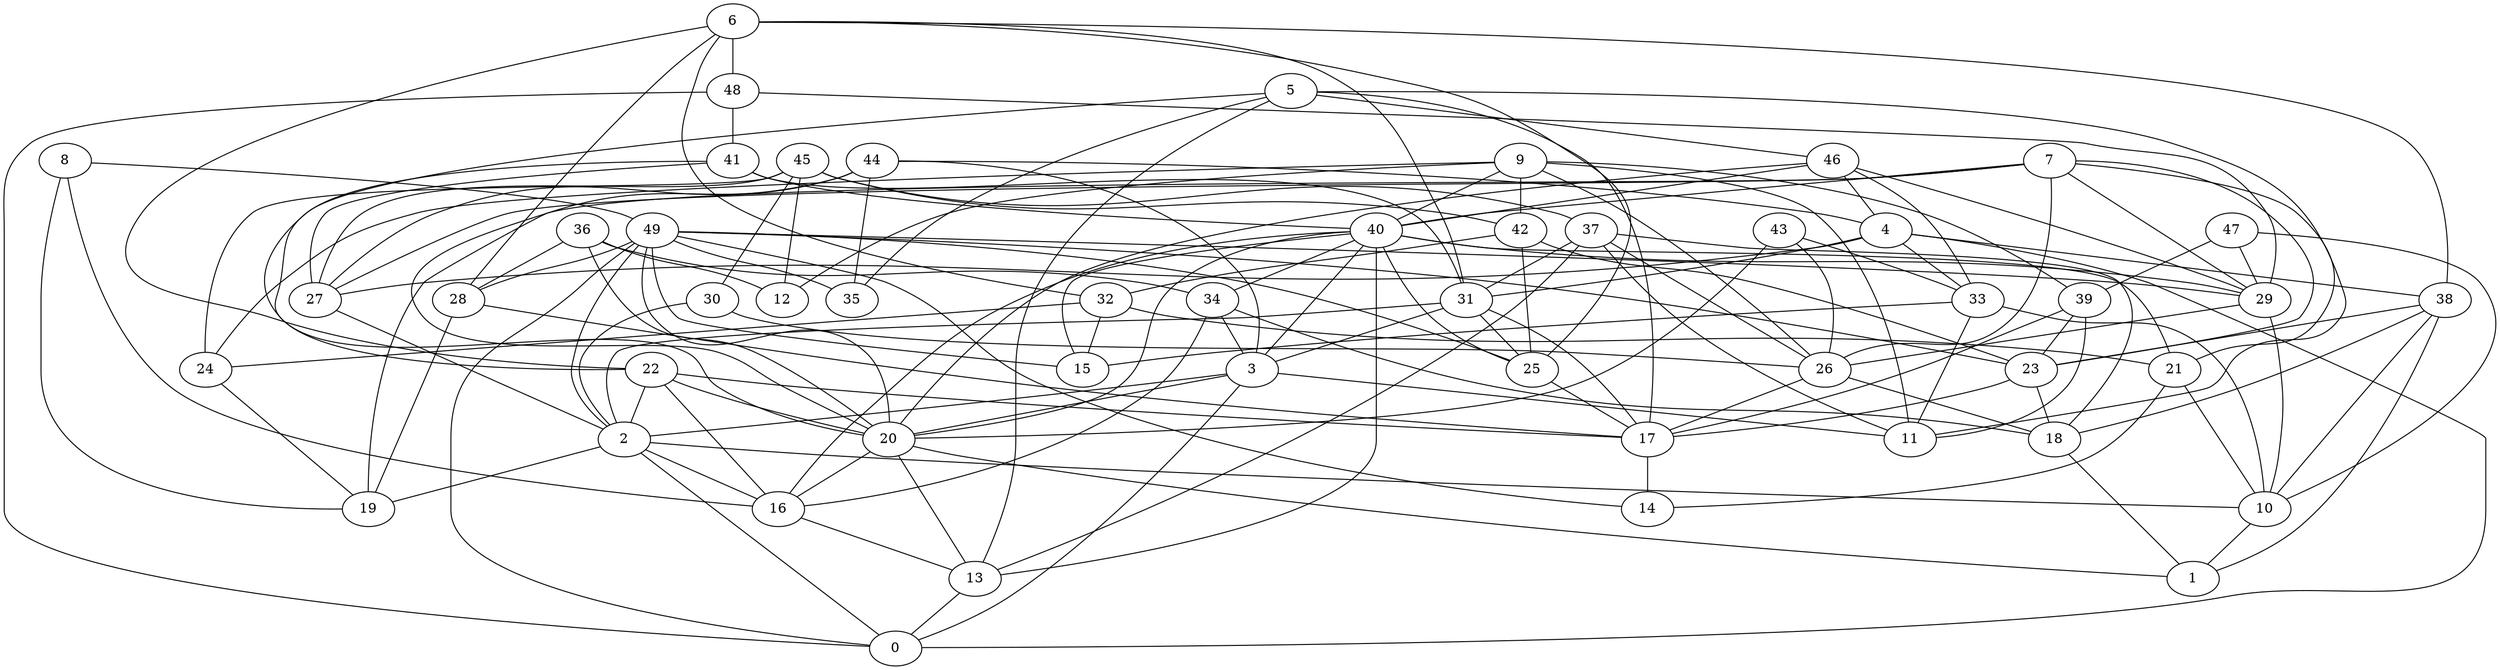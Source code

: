 digraph GG_graph {

subgraph G_graph {
edge [color = black]
"8" -> "19" [dir = none]
"8" -> "16" [dir = none]
"8" -> "49" [dir = none]
"13" -> "0" [dir = none]
"20" -> "1" [dir = none]
"20" -> "16" [dir = none]
"20" -> "13" [dir = none]
"5" -> "20" [dir = none]
"5" -> "35" [dir = none]
"5" -> "13" [dir = none]
"5" -> "46" [dir = none]
"5" -> "17" [dir = none]
"5" -> "11" [dir = none]
"36" -> "12" [dir = none]
"36" -> "28" [dir = none]
"36" -> "20" [dir = none]
"36" -> "34" [dir = none]
"34" -> "18" [dir = none]
"34" -> "3" [dir = none]
"34" -> "16" [dir = none]
"24" -> "19" [dir = none]
"22" -> "20" [dir = none]
"22" -> "16" [dir = none]
"22" -> "2" [dir = none]
"22" -> "17" [dir = none]
"39" -> "11" [dir = none]
"39" -> "23" [dir = none]
"39" -> "17" [dir = none]
"23" -> "17" [dir = none]
"21" -> "10" [dir = none]
"21" -> "14" [dir = none]
"43" -> "20" [dir = none]
"43" -> "33" [dir = none]
"43" -> "26" [dir = none]
"4" -> "0" [dir = none]
"4" -> "27" [dir = none]
"4" -> "31" [dir = none]
"4" -> "38" [dir = none]
"4" -> "33" [dir = none]
"32" -> "15" [dir = none]
"32" -> "24" [dir = none]
"32" -> "21" [dir = none]
"26" -> "18" [dir = none]
"37" -> "13" [dir = none]
"37" -> "18" [dir = none]
"37" -> "26" [dir = none]
"37" -> "31" [dir = none]
"37" -> "11" [dir = none]
"16" -> "13" [dir = none]
"47" -> "39" [dir = none]
"47" -> "10" [dir = none]
"47" -> "29" [dir = none]
"6" -> "32" [dir = none]
"6" -> "48" [dir = none]
"6" -> "31" [dir = none]
"6" -> "28" [dir = none]
"6" -> "38" [dir = none]
"6" -> "25" [dir = none]
"6" -> "22" [dir = none]
"30" -> "26" [dir = none]
"30" -> "2" [dir = none]
"3" -> "20" [dir = none]
"3" -> "11" [dir = none]
"3" -> "2" [dir = none]
"3" -> "0" [dir = none]
"45" -> "30" [dir = none]
"45" -> "42" [dir = none]
"45" -> "12" [dir = none]
"45" -> "27" [dir = none]
"45" -> "37" [dir = none]
"45" -> "24" [dir = none]
"27" -> "2" [dir = none]
"28" -> "17" [dir = none]
"28" -> "19" [dir = none]
"41" -> "40" [dir = none]
"41" -> "22" [dir = none]
"41" -> "31" [dir = none]
"41" -> "27" [dir = none]
"7" -> "23" [dir = none]
"7" -> "26" [dir = none]
"7" -> "19" [dir = none]
"7" -> "21" [dir = none]
"7" -> "40" [dir = none]
"7" -> "29" [dir = none]
"7" -> "27" [dir = none]
"10" -> "1" [dir = none]
"9" -> "39" [dir = none]
"9" -> "40" [dir = none]
"9" -> "42" [dir = none]
"9" -> "12" [dir = none]
"9" -> "11" [dir = none]
"9" -> "24" [dir = none]
"9" -> "26" [dir = none]
"44" -> "20" [dir = none]
"44" -> "3" [dir = none]
"44" -> "4" [dir = none]
"44" -> "27" [dir = none]
"44" -> "35" [dir = none]
"18" -> "1" [dir = none]
"48" -> "41" [dir = none]
"48" -> "0" [dir = none]
"48" -> "29" [dir = none]
"29" -> "26" [dir = none]
"29" -> "10" [dir = none]
"31" -> "25" [dir = none]
"31" -> "3" [dir = none]
"31" -> "17" [dir = none]
"31" -> "2" [dir = none]
"25" -> "17" [dir = none]
"2" -> "19" [dir = none]
"2" -> "0" [dir = none]
"2" -> "10" [dir = none]
"2" -> "16" [dir = none]
"42" -> "32" [dir = none]
"42" -> "23" [dir = none]
"49" -> "25" [dir = none]
"49" -> "28" [dir = none]
"49" -> "20" [dir = none]
"49" -> "14" [dir = none]
"49" -> "0" [dir = none]
"49" -> "29" [dir = none]
"49" -> "15" [dir = none]
"49" -> "23" [dir = none]
"49" -> "35" [dir = none]
"49" -> "2" [dir = none]
"40" -> "25" [dir = none]
"40" -> "3" [dir = none]
"40" -> "16" [dir = none]
"40" -> "20" [dir = none]
"40" -> "34" [dir = none]
"40" -> "15" [dir = none]
"40" -> "29" [dir = none]
"40" -> "13" [dir = none]
"40" -> "21" [dir = none]
"17" -> "14" [dir = none]
"46" -> "29" [dir = none]
"46" -> "33" [dir = none]
"46" -> "40" [dir = none]
"46" -> "20" [dir = none]
"46" -> "4" [dir = none]
"33" -> "15" [dir = none]
"33" -> "10" [dir = none]
"33" -> "11" [dir = none]
"38" -> "10" [dir = none]
"38" -> "1" [dir = none]
"38" -> "18" [dir = none]
"38" -> "23" [dir = none]
"42" -> "25" [dir = none]
"23" -> "18" [dir = none]
"26" -> "17" [dir = none]
}

}
